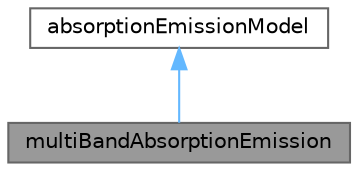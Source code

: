 digraph "multiBandAbsorptionEmission"
{
 // LATEX_PDF_SIZE
  bgcolor="transparent";
  edge [fontname=Helvetica,fontsize=10,labelfontname=Helvetica,labelfontsize=10];
  node [fontname=Helvetica,fontsize=10,shape=box,height=0.2,width=0.4];
  Node1 [id="Node000001",label="multiBandAbsorptionEmission",height=0.2,width=0.4,color="gray40", fillcolor="grey60", style="filled", fontcolor="black",tooltip="multiBandAbsorptionEmission radiation absorption/emission for solids."];
  Node2 -> Node1 [id="edge1_Node000001_Node000002",dir="back",color="steelblue1",style="solid",tooltip=" "];
  Node2 [id="Node000002",label="absorptionEmissionModel",height=0.2,width=0.4,color="gray40", fillcolor="white", style="filled",URL="$classFoam_1_1radiation_1_1absorptionEmissionModel.html",tooltip="Model to supply absorption and emission coefficients for radiation modelling."];
}
